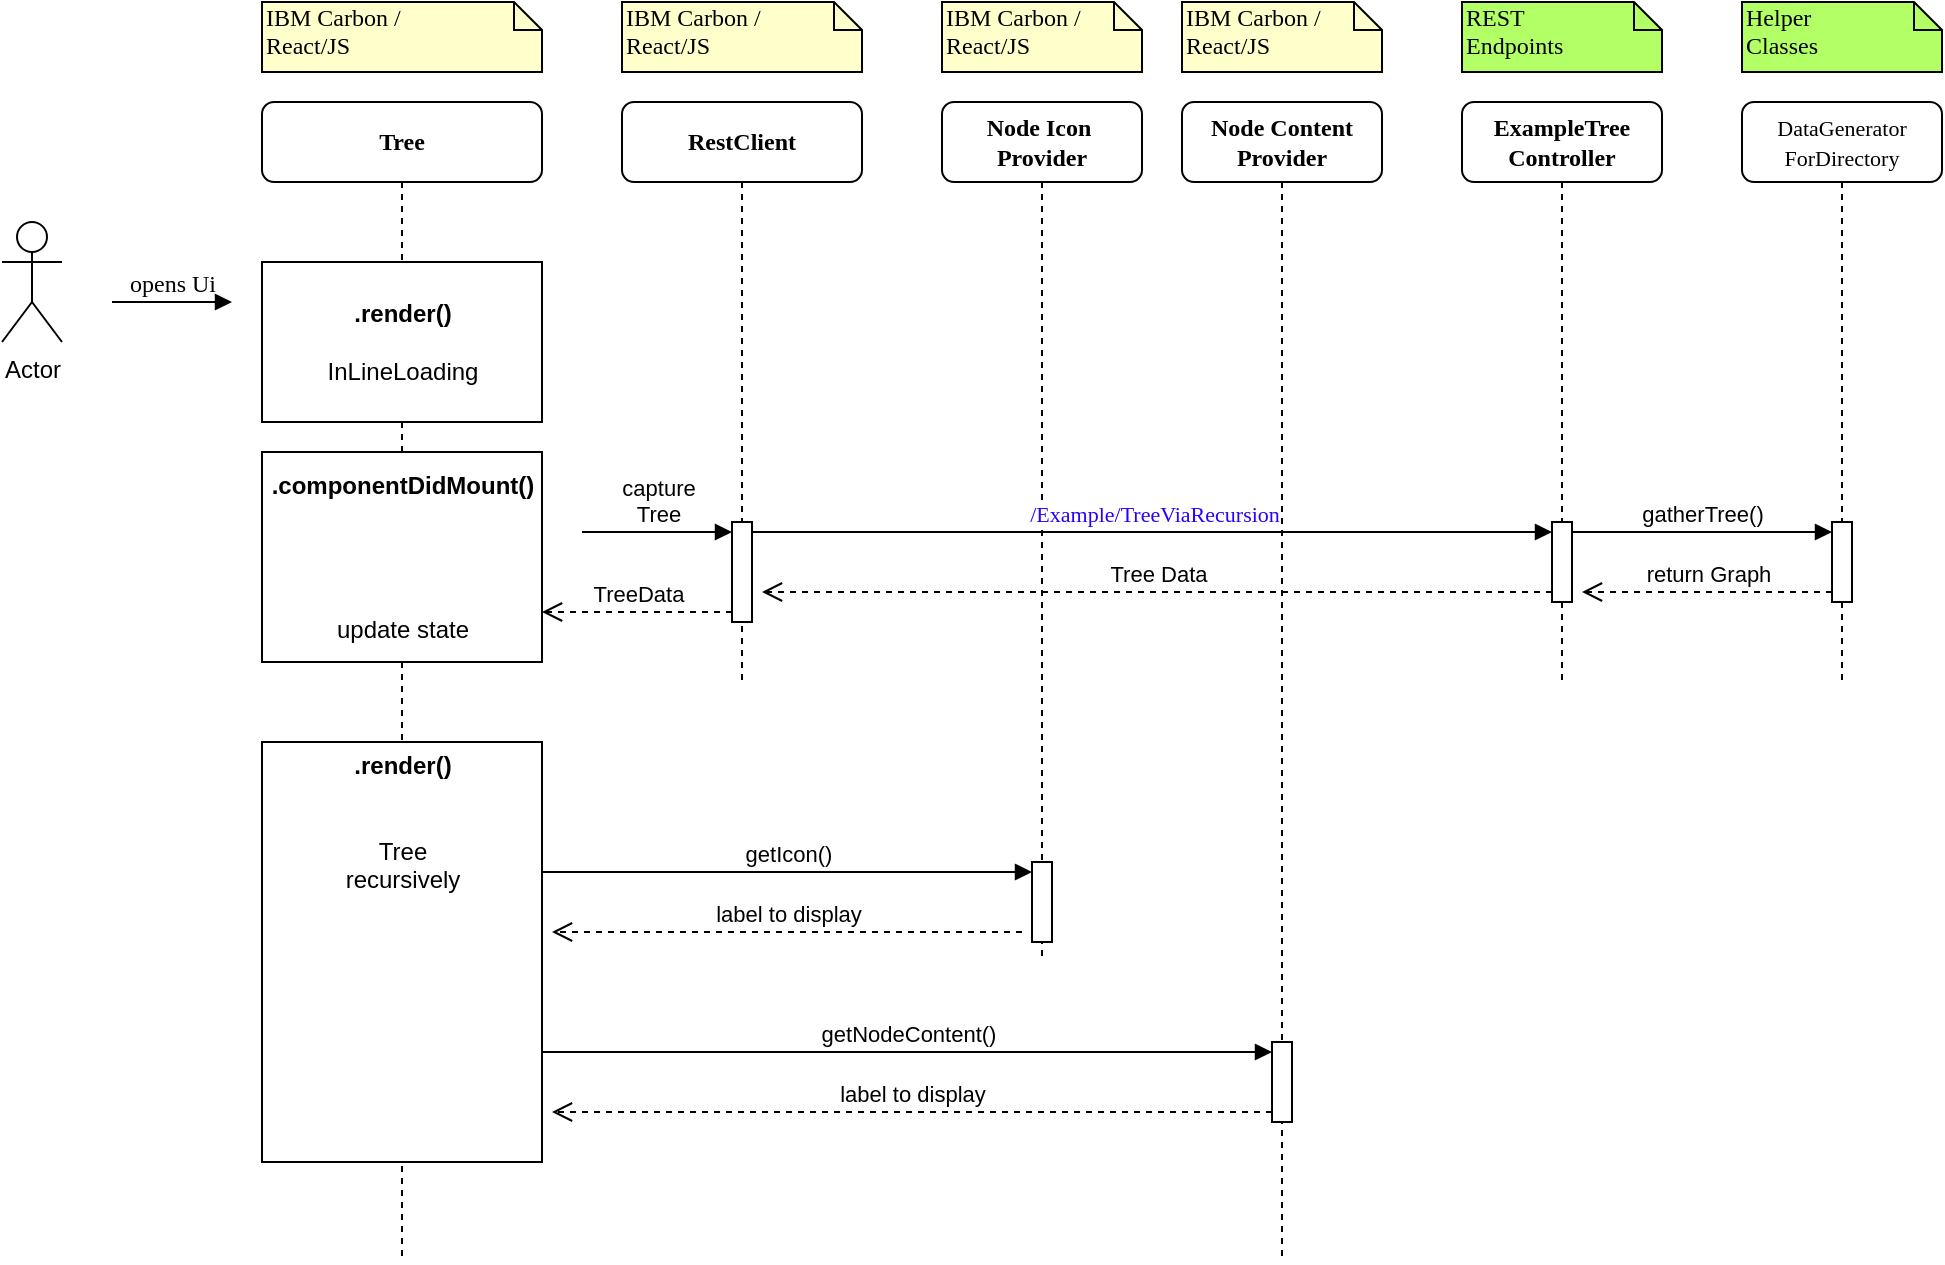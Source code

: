 <mxfile version="24.6.4" type="device">
  <diagram name="Page-1" id="13e1069c-82ec-6db2-03f1-153e76fe0fe0">
    <mxGraphModel dx="1482" dy="831" grid="0" gridSize="10" guides="1" tooltips="1" connect="1" arrows="1" fold="1" page="1" pageScale="1" pageWidth="1100" pageHeight="850" background="none" math="0" shadow="0">
      <root>
        <mxCell id="0" />
        <mxCell id="1" parent="0" />
        <mxCell id="7baba1c4bc27f4b0-2" value="&lt;b&gt;RestClient&lt;/b&gt;" style="shape=umlLifeline;perimeter=lifelinePerimeter;whiteSpace=wrap;html=1;container=1;collapsible=0;recursiveResize=0;outlineConnect=0;rounded=1;shadow=0;comic=0;labelBackgroundColor=none;strokeWidth=1;fontFamily=Verdana;fontSize=12;align=center;" parent="1" vertex="1">
          <mxGeometry x="380" y="110" width="120" height="290" as="geometry" />
        </mxCell>
        <mxCell id="jcbyhSdiw3EXqaNXJoww-14" value="" style="html=1;points=[[0,0,0,0,5],[0,1,0,0,-5],[1,0,0,0,5],[1,1,0,0,-5]];perimeter=orthogonalPerimeter;outlineConnect=0;targetShapes=umlLifeline;portConstraint=eastwest;newEdgeStyle={&quot;curved&quot;:0,&quot;rounded&quot;:0};" parent="7baba1c4bc27f4b0-2" vertex="1">
          <mxGeometry x="55" y="210" width="10" height="50" as="geometry" />
        </mxCell>
        <mxCell id="7baba1c4bc27f4b0-3" value="&lt;b&gt;Node Icon&amp;nbsp;&lt;br&gt;Provider&lt;/b&gt;" style="shape=umlLifeline;perimeter=lifelinePerimeter;whiteSpace=wrap;html=1;container=1;collapsible=0;recursiveResize=0;outlineConnect=0;rounded=1;shadow=0;comic=0;labelBackgroundColor=none;strokeWidth=1;fontFamily=Verdana;fontSize=12;align=center;" parent="1" vertex="1">
          <mxGeometry x="540" y="110" width="100" height="430" as="geometry" />
        </mxCell>
        <mxCell id="jcbyhSdiw3EXqaNXJoww-12" value="capture&lt;div&gt;Tree&lt;/div&gt;" style="html=1;verticalAlign=bottom;endArrow=block;curved=0;rounded=0;" parent="7baba1c4bc27f4b0-3" target="jcbyhSdiw3EXqaNXJoww-14" edge="1">
          <mxGeometry relative="1" as="geometry">
            <mxPoint x="-180" y="215" as="sourcePoint" />
          </mxGeometry>
        </mxCell>
        <mxCell id="7baba1c4bc27f4b0-6" value="&lt;b&gt;ExampleTree&lt;br&gt;Controller&lt;/b&gt;" style="shape=umlLifeline;perimeter=lifelinePerimeter;whiteSpace=wrap;html=1;container=1;collapsible=0;recursiveResize=0;outlineConnect=0;rounded=1;shadow=0;comic=0;labelBackgroundColor=none;strokeWidth=1;fontFamily=Verdana;fontSize=12;align=center;" parent="1" vertex="1">
          <mxGeometry x="800" y="110" width="100" height="290" as="geometry" />
        </mxCell>
        <mxCell id="jcbyhSdiw3EXqaNXJoww-9" value="" style="html=1;points=[[0,0,0,0,5],[0,1,0,0,-5],[1,0,0,0,5],[1,1,0,0,-5]];perimeter=orthogonalPerimeter;outlineConnect=0;targetShapes=umlLifeline;portConstraint=eastwest;newEdgeStyle={&quot;curved&quot;:0,&quot;rounded&quot;:0};" parent="7baba1c4bc27f4b0-6" vertex="1">
          <mxGeometry x="45" y="210" width="10" height="40" as="geometry" />
        </mxCell>
        <mxCell id="7baba1c4bc27f4b0-7" value="&lt;font face=&quot;Menlo&quot;&gt;&lt;span style=&quot;font-size: 11px; white-space: pre;&quot;&gt;DataGenerator&lt;/span&gt;&lt;/font&gt;&lt;div&gt;&lt;font face=&quot;Menlo&quot;&gt;&lt;span style=&quot;font-size: 11px; white-space: pre;&quot;&gt;ForDirectory&lt;/span&gt;&lt;/font&gt;&lt;br&gt;&lt;/div&gt;" style="shape=umlLifeline;perimeter=lifelinePerimeter;whiteSpace=wrap;html=1;container=1;collapsible=0;recursiveResize=0;outlineConnect=0;rounded=1;shadow=0;comic=0;labelBackgroundColor=none;strokeWidth=1;fontFamily=Verdana;fontSize=12;align=center;size=40;" parent="1" vertex="1">
          <mxGeometry x="940" y="110" width="100" height="290" as="geometry" />
        </mxCell>
        <mxCell id="jcbyhSdiw3EXqaNXJoww-17" value="" style="html=1;points=[[0,0,0,0,5],[0,1,0,0,-5],[1,0,0,0,5],[1,1,0,0,-5]];perimeter=orthogonalPerimeter;outlineConnect=0;targetShapes=umlLifeline;portConstraint=eastwest;newEdgeStyle={&quot;curved&quot;:0,&quot;rounded&quot;:0};" parent="7baba1c4bc27f4b0-7" vertex="1">
          <mxGeometry x="45" y="210" width="10" height="40" as="geometry" />
        </mxCell>
        <mxCell id="7baba1c4bc27f4b0-8" value="&lt;b&gt;Tree&lt;/b&gt;" style="shape=umlLifeline;perimeter=lifelinePerimeter;whiteSpace=wrap;html=1;container=1;collapsible=0;recursiveResize=0;outlineConnect=0;rounded=1;shadow=0;comic=0;labelBackgroundColor=none;strokeWidth=1;fontFamily=Verdana;fontSize=12;align=center;" parent="1" vertex="1">
          <mxGeometry x="200" y="110" width="140" height="580" as="geometry" />
        </mxCell>
        <mxCell id="jcbyhSdiw3EXqaNXJoww-5" value="&lt;div style=&quot;&quot;&gt;&lt;span style=&quot;background-color: initial;&quot;&gt;&lt;b&gt;.render()&lt;/b&gt;&lt;/span&gt;&lt;/div&gt;&lt;div style=&quot;&quot;&gt;&lt;span style=&quot;background-color: initial;&quot;&gt;&lt;br&gt;&lt;/span&gt;&lt;/div&gt;&lt;div&gt;InLineLoading&lt;/div&gt;" style="html=1;points=[[0,0,0,0,5],[0,1,0,0,-5],[1,0,0,0,5],[1,1,0,0,-5]];perimeter=orthogonalPerimeter;outlineConnect=0;targetShapes=umlLifeline;portConstraint=eastwest;newEdgeStyle={&quot;curved&quot;:0,&quot;rounded&quot;:0};align=center;" parent="7baba1c4bc27f4b0-8" vertex="1">
          <mxGeometry y="80" width="140" height="80" as="geometry" />
        </mxCell>
        <mxCell id="jcbyhSdiw3EXqaNXJoww-6" value="&lt;b&gt;.componentDidMount()&lt;/b&gt;&lt;div&gt;&lt;br&gt;&lt;/div&gt;&lt;div&gt;&lt;br&gt;&lt;/div&gt;&lt;div&gt;&lt;br&gt;&lt;/div&gt;&lt;div&gt;&lt;br&gt;&lt;/div&gt;&lt;div&gt;update state&lt;/div&gt;" style="html=1;points=[[0,0,0,0,5],[0,1,0,0,-5],[1,0,0,0,5],[1,1,0,0,-5]];perimeter=orthogonalPerimeter;outlineConnect=0;targetShapes=umlLifeline;portConstraint=eastwest;newEdgeStyle={&quot;curved&quot;:0,&quot;rounded&quot;:0};align=center;" parent="7baba1c4bc27f4b0-8" vertex="1">
          <mxGeometry y="175" width="140" height="105" as="geometry" />
        </mxCell>
        <mxCell id="jcbyhSdiw3EXqaNXJoww-16" value="&lt;div style=&quot;&quot;&gt;&lt;span style=&quot;background-color: initial;&quot;&gt;&lt;b&gt;.render()&lt;/b&gt;&lt;/span&gt;&lt;/div&gt;&lt;div style=&quot;&quot;&gt;&lt;span style=&quot;background-color: initial;&quot;&gt;&lt;br&gt;&lt;/span&gt;&lt;/div&gt;&lt;div&gt;&lt;br&gt;&lt;/div&gt;&lt;div&gt;Tree&lt;/div&gt;&lt;div&gt;recursively&lt;/div&gt;&lt;div&gt;&lt;br&gt;&lt;/div&gt;&lt;div&gt;&lt;br&gt;&lt;/div&gt;&lt;div&gt;&lt;br&gt;&lt;/div&gt;&lt;div&gt;&lt;br&gt;&lt;/div&gt;&lt;div&gt;&lt;br&gt;&lt;/div&gt;&lt;div&gt;&lt;br&gt;&lt;/div&gt;&lt;div&gt;&lt;br&gt;&lt;/div&gt;&lt;div&gt;&lt;br&gt;&lt;/div&gt;&lt;div&gt;&lt;br&gt;&lt;/div&gt;" style="html=1;points=[[0,0,0,0,5],[0,1,0,0,-5],[1,0,0,0,5],[1,1,0,0,-5]];perimeter=orthogonalPerimeter;outlineConnect=0;targetShapes=umlLifeline;portConstraint=eastwest;newEdgeStyle={&quot;curved&quot;:0,&quot;rounded&quot;:0};align=center;" parent="7baba1c4bc27f4b0-8" vertex="1">
          <mxGeometry y="320" width="140" height="210" as="geometry" />
        </mxCell>
        <mxCell id="jcbyhSdiw3EXqaNXJoww-20" value="&lt;b&gt;Node Content&lt;br&gt;Provider&lt;/b&gt;" style="shape=umlLifeline;perimeter=lifelinePerimeter;whiteSpace=wrap;html=1;container=1;collapsible=0;recursiveResize=0;outlineConnect=0;rounded=1;shadow=0;comic=0;labelBackgroundColor=none;strokeWidth=1;fontFamily=Verdana;fontSize=12;align=center;" parent="7baba1c4bc27f4b0-8" vertex="1">
          <mxGeometry x="460" width="100" height="580" as="geometry" />
        </mxCell>
        <mxCell id="jcbyhSdiw3EXqaNXJoww-21" value="capture&lt;div&gt;Tree&lt;/div&gt;" style="html=1;verticalAlign=bottom;endArrow=block;curved=0;rounded=0;" parent="jcbyhSdiw3EXqaNXJoww-20" edge="1">
          <mxGeometry relative="1" as="geometry">
            <mxPoint x="-180" y="215" as="sourcePoint" />
          </mxGeometry>
        </mxCell>
        <mxCell id="7baba1c4bc27f4b0-40" value="IBM Carbon /&lt;br&gt;React/JS&lt;div&gt;&lt;br&gt;&lt;/div&gt;" style="shape=note;whiteSpace=wrap;html=1;size=14;verticalAlign=top;align=left;spacingTop=-6;rounded=0;shadow=0;comic=0;labelBackgroundColor=none;strokeWidth=1;fontFamily=Verdana;fontSize=12;fillColor=#FFFFCC;" parent="1" vertex="1">
          <mxGeometry x="200" y="60" width="140" height="35" as="geometry" />
        </mxCell>
        <mxCell id="7baba1c4bc27f4b0-41" value="IBM Carbon /&lt;br&gt;React/JS&lt;div&gt;&lt;br&gt;&lt;/div&gt;" style="shape=note;whiteSpace=wrap;html=1;size=14;verticalAlign=top;align=left;spacingTop=-6;rounded=0;shadow=0;comic=0;labelBackgroundColor=none;strokeWidth=1;fontFamily=Verdana;fontSize=12;fillColor=#FFFFCC;" parent="1" vertex="1">
          <mxGeometry x="380" y="60" width="120" height="35" as="geometry" />
        </mxCell>
        <mxCell id="7baba1c4bc27f4b0-42" value="IBM Carbon /&lt;br&gt;React/JS&lt;div&gt;&lt;br&gt;&lt;/div&gt;" style="shape=note;whiteSpace=wrap;html=1;size=14;verticalAlign=top;align=left;spacingTop=-6;rounded=0;shadow=0;comic=0;labelBackgroundColor=none;strokeWidth=1;fontFamily=Verdana;fontSize=12;fillColor=#FFFFCC;" parent="1" vertex="1">
          <mxGeometry x="540" y="60" width="100" height="35" as="geometry" />
        </mxCell>
        <mxCell id="7baba1c4bc27f4b0-43" value="IBM Carbon /&lt;br&gt;React/JS&lt;div&gt;&lt;br&gt;&lt;/div&gt;" style="shape=note;whiteSpace=wrap;html=1;size=14;verticalAlign=top;align=left;spacingTop=-6;rounded=0;shadow=0;comic=0;labelBackgroundColor=none;strokeWidth=1;fontFamily=Verdana;fontSize=12;fillColor=#FFFFCC;" parent="1" vertex="1">
          <mxGeometry x="660" y="60" width="100" height="35" as="geometry" />
        </mxCell>
        <mxCell id="7baba1c4bc27f4b0-45" value="REST&lt;br&gt;Endpoints" style="shape=note;whiteSpace=wrap;html=1;size=14;verticalAlign=top;align=left;spacingTop=-6;rounded=0;shadow=0;comic=0;labelBackgroundColor=none;strokeWidth=1;fontFamily=Verdana;fontSize=12;fillColor=#B3FF66;" parent="1" vertex="1">
          <mxGeometry x="800" y="60" width="100" height="35" as="geometry" />
        </mxCell>
        <mxCell id="7baba1c4bc27f4b0-46" value="Helper &lt;br&gt;Classes&lt;div&gt;&lt;br/&gt;&lt;/div&gt;" style="shape=note;whiteSpace=wrap;html=1;size=14;verticalAlign=top;align=left;spacingTop=-6;rounded=0;shadow=0;comic=0;labelBackgroundColor=none;strokeWidth=1;fontFamily=Verdana;fontSize=12;fillColor=#B3FF66;" parent="1" vertex="1">
          <mxGeometry x="940" y="60" width="100" height="35" as="geometry" />
        </mxCell>
        <mxCell id="jcbyhSdiw3EXqaNXJoww-1" value="Actor" style="shape=umlActor;verticalLabelPosition=bottom;verticalAlign=top;html=1;outlineConnect=0;" parent="1" vertex="1">
          <mxGeometry x="70" y="170" width="30" height="60" as="geometry" />
        </mxCell>
        <mxCell id="jcbyhSdiw3EXqaNXJoww-2" value="opens Ui" style="html=1;verticalAlign=bottom;endArrow=block;labelBackgroundColor=none;fontFamily=Verdana;fontSize=12;edgeStyle=elbowEdgeStyle;elbow=horizontal;" parent="1" edge="1">
          <mxGeometry relative="1" as="geometry">
            <mxPoint x="125" y="210" as="sourcePoint" />
            <mxPoint x="185" y="210" as="targetPoint" />
          </mxGeometry>
        </mxCell>
        <mxCell id="jcbyhSdiw3EXqaNXJoww-10" value="&lt;span style=&quot;padding: 0px 0px 0px 2px;&quot;&gt;&lt;span style=&quot;font-family: Menlo; white-space-collapse: preserve;&quot;&gt;&lt;span style=&quot;color: rgb(42, 0, 255);&quot;&gt;&lt;font style=&quot;font-size: 11px;&quot;&gt;/Example/TreeViaRecursion&lt;/font&gt;&lt;/span&gt;&lt;/span&gt;&lt;/span&gt;" style="html=1;verticalAlign=bottom;endArrow=block;curved=0;rounded=0;entryX=0;entryY=0;entryDx=0;entryDy=5;exitX=1;exitY=0;exitDx=0;exitDy=5;exitPerimeter=0;entryPerimeter=0;" parent="1" source="jcbyhSdiw3EXqaNXJoww-14" target="jcbyhSdiw3EXqaNXJoww-9" edge="1">
          <mxGeometry relative="1" as="geometry">
            <mxPoint x="785" y="335" as="sourcePoint" />
          </mxGeometry>
        </mxCell>
        <mxCell id="jcbyhSdiw3EXqaNXJoww-11" value="Tree Data" style="html=1;verticalAlign=bottom;endArrow=open;dashed=1;endSize=8;curved=0;rounded=0;exitX=0;exitY=1;exitDx=0;exitDy=-5;exitPerimeter=0;" parent="1" source="jcbyhSdiw3EXqaNXJoww-9" edge="1">
          <mxGeometry relative="1" as="geometry">
            <mxPoint x="450" y="355" as="targetPoint" />
            <mxPoint x="980" y="345" as="sourcePoint" />
          </mxGeometry>
        </mxCell>
        <mxCell id="jcbyhSdiw3EXqaNXJoww-13" value="TreeData" style="html=1;verticalAlign=bottom;endArrow=open;dashed=1;endSize=8;curved=0;rounded=0;exitX=0;exitY=1;exitDx=0;exitDy=-5;exitPerimeter=0;" parent="1" source="jcbyhSdiw3EXqaNXJoww-14" target="jcbyhSdiw3EXqaNXJoww-6" edge="1">
          <mxGeometry relative="1" as="geometry">
            <mxPoint x="340" y="395" as="targetPoint" />
            <mxPoint x="440" y="345" as="sourcePoint" />
          </mxGeometry>
        </mxCell>
        <mxCell id="jcbyhSdiw3EXqaNXJoww-18" value="gatherTree()" style="html=1;verticalAlign=bottom;endArrow=block;curved=0;rounded=0;entryX=0;entryY=0;entryDx=0;entryDy=5;exitX=1;exitY=0;exitDx=0;exitDy=5;exitPerimeter=0;entryPerimeter=0;" parent="1" source="jcbyhSdiw3EXqaNXJoww-9" target="jcbyhSdiw3EXqaNXJoww-17" edge="1">
          <mxGeometry relative="1" as="geometry">
            <mxPoint x="435" y="325" as="sourcePoint" />
          </mxGeometry>
        </mxCell>
        <mxCell id="jcbyhSdiw3EXqaNXJoww-19" value="return Graph" style="html=1;verticalAlign=bottom;endArrow=open;dashed=1;endSize=8;curved=0;rounded=0;exitX=0;exitY=1;exitDx=0;exitDy=-5;exitPerimeter=0;" parent="1" source="jcbyhSdiw3EXqaNXJoww-17" edge="1">
          <mxGeometry relative="1" as="geometry">
            <mxPoint x="860" y="355" as="targetPoint" />
            <mxPoint x="970" y="345" as="sourcePoint" />
          </mxGeometry>
        </mxCell>
        <mxCell id="jcbyhSdiw3EXqaNXJoww-28" value="" style="html=1;points=[[0,0,0,0,5],[0,1,0,0,-5],[1,0,0,0,5],[1,1,0,0,-5]];perimeter=orthogonalPerimeter;outlineConnect=0;targetShapes=umlLifeline;portConstraint=eastwest;newEdgeStyle={&quot;curved&quot;:0,&quot;rounded&quot;:0};" parent="1" vertex="1">
          <mxGeometry x="585" y="490" width="10" height="40" as="geometry" />
        </mxCell>
        <mxCell id="jcbyhSdiw3EXqaNXJoww-26" value="getIcon()" style="html=1;verticalAlign=bottom;endArrow=block;curved=0;rounded=0;exitX=1;exitY=0;exitDx=0;exitDy=5;exitPerimeter=0;entryX=0;entryY=0;entryDx=0;entryDy=5;entryPerimeter=0;" parent="1" target="jcbyhSdiw3EXqaNXJoww-28" edge="1">
          <mxGeometry relative="1" as="geometry">
            <mxPoint x="340" y="495" as="sourcePoint" />
            <mxPoint x="580" y="495" as="targetPoint" />
          </mxGeometry>
        </mxCell>
        <mxCell id="jcbyhSdiw3EXqaNXJoww-27" value="label to display" style="html=1;verticalAlign=bottom;endArrow=open;dashed=1;endSize=8;curved=0;rounded=0;" parent="1" edge="1">
          <mxGeometry relative="1" as="geometry">
            <mxPoint x="345" y="525" as="targetPoint" />
            <mxPoint x="580" y="525" as="sourcePoint" />
          </mxGeometry>
        </mxCell>
        <mxCell id="jcbyhSdiw3EXqaNXJoww-23" value="getNodeContent()" style="html=1;verticalAlign=bottom;endArrow=block;curved=0;rounded=0;entryX=0;entryY=0;entryDx=0;entryDy=5;exitX=1;exitY=0;exitDx=0;exitDy=5;exitPerimeter=0;entryPerimeter=0;" parent="1" target="jcbyhSdiw3EXqaNXJoww-22" edge="1">
          <mxGeometry relative="1" as="geometry">
            <mxPoint x="340" y="585" as="sourcePoint" />
          </mxGeometry>
        </mxCell>
        <mxCell id="jcbyhSdiw3EXqaNXJoww-24" value="label to display" style="html=1;verticalAlign=bottom;endArrow=open;dashed=1;endSize=8;curved=0;rounded=0;exitX=0;exitY=1;exitDx=0;exitDy=-5;exitPerimeter=0;" parent="1" source="jcbyhSdiw3EXqaNXJoww-22" edge="1">
          <mxGeometry relative="1" as="geometry">
            <mxPoint x="345" y="615" as="targetPoint" />
            <mxPoint x="455" y="605" as="sourcePoint" />
          </mxGeometry>
        </mxCell>
        <mxCell id="jcbyhSdiw3EXqaNXJoww-22" value="" style="html=1;points=[[0,0,0,0,5],[0,1,0,0,-5],[1,0,0,0,5],[1,1,0,0,-5]];perimeter=orthogonalPerimeter;outlineConnect=0;targetShapes=umlLifeline;portConstraint=eastwest;newEdgeStyle={&quot;curved&quot;:0,&quot;rounded&quot;:0};" parent="1" vertex="1">
          <mxGeometry x="705" y="580" width="10" height="40" as="geometry" />
        </mxCell>
      </root>
    </mxGraphModel>
  </diagram>
</mxfile>
